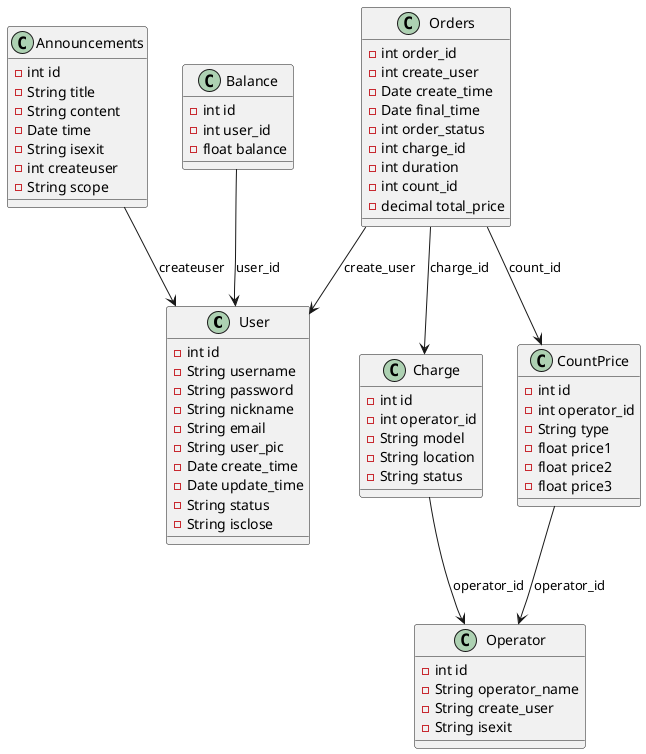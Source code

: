 @startuml

' 实体类
class User {
    - int id
    - String username
    - String password
    - String nickname
    - String email
    - String user_pic
    - Date create_time
    - Date update_time
    - String status
    - String isclose
}

class Announcements {
    - int id
    - String title
    - String content
    - Date time
    - String isexit
    - int createuser
    - String scope
}

class Balance {
    - int id
    - int user_id
    - float balance
}

class Operator {
    - int id
    - String operator_name
    - String create_user
    - String isexit
}

class Charge {
    - int id
    - int operator_id
    - String model
    - String location
    - String status
}

class CountPrice {
    - int id
    - int operator_id
    - String type
    - float price1
    - float price2
    - float price3
}

class Orders {
    - int order_id
    - int create_user
    - Date create_time
    - Date final_time
    - int order_status
    - int charge_id
    - int duration
    - int count_id
    - decimal total_price
}

' 关联关系
Balance --> User : user_id
Announcements --> User : createuser
Charge --> Operator : operator_id
CountPrice --> Operator : operator_id
Orders --> User : create_user
Orders --> Charge : charge_id
Orders --> CountPrice : count_id

@enduml
